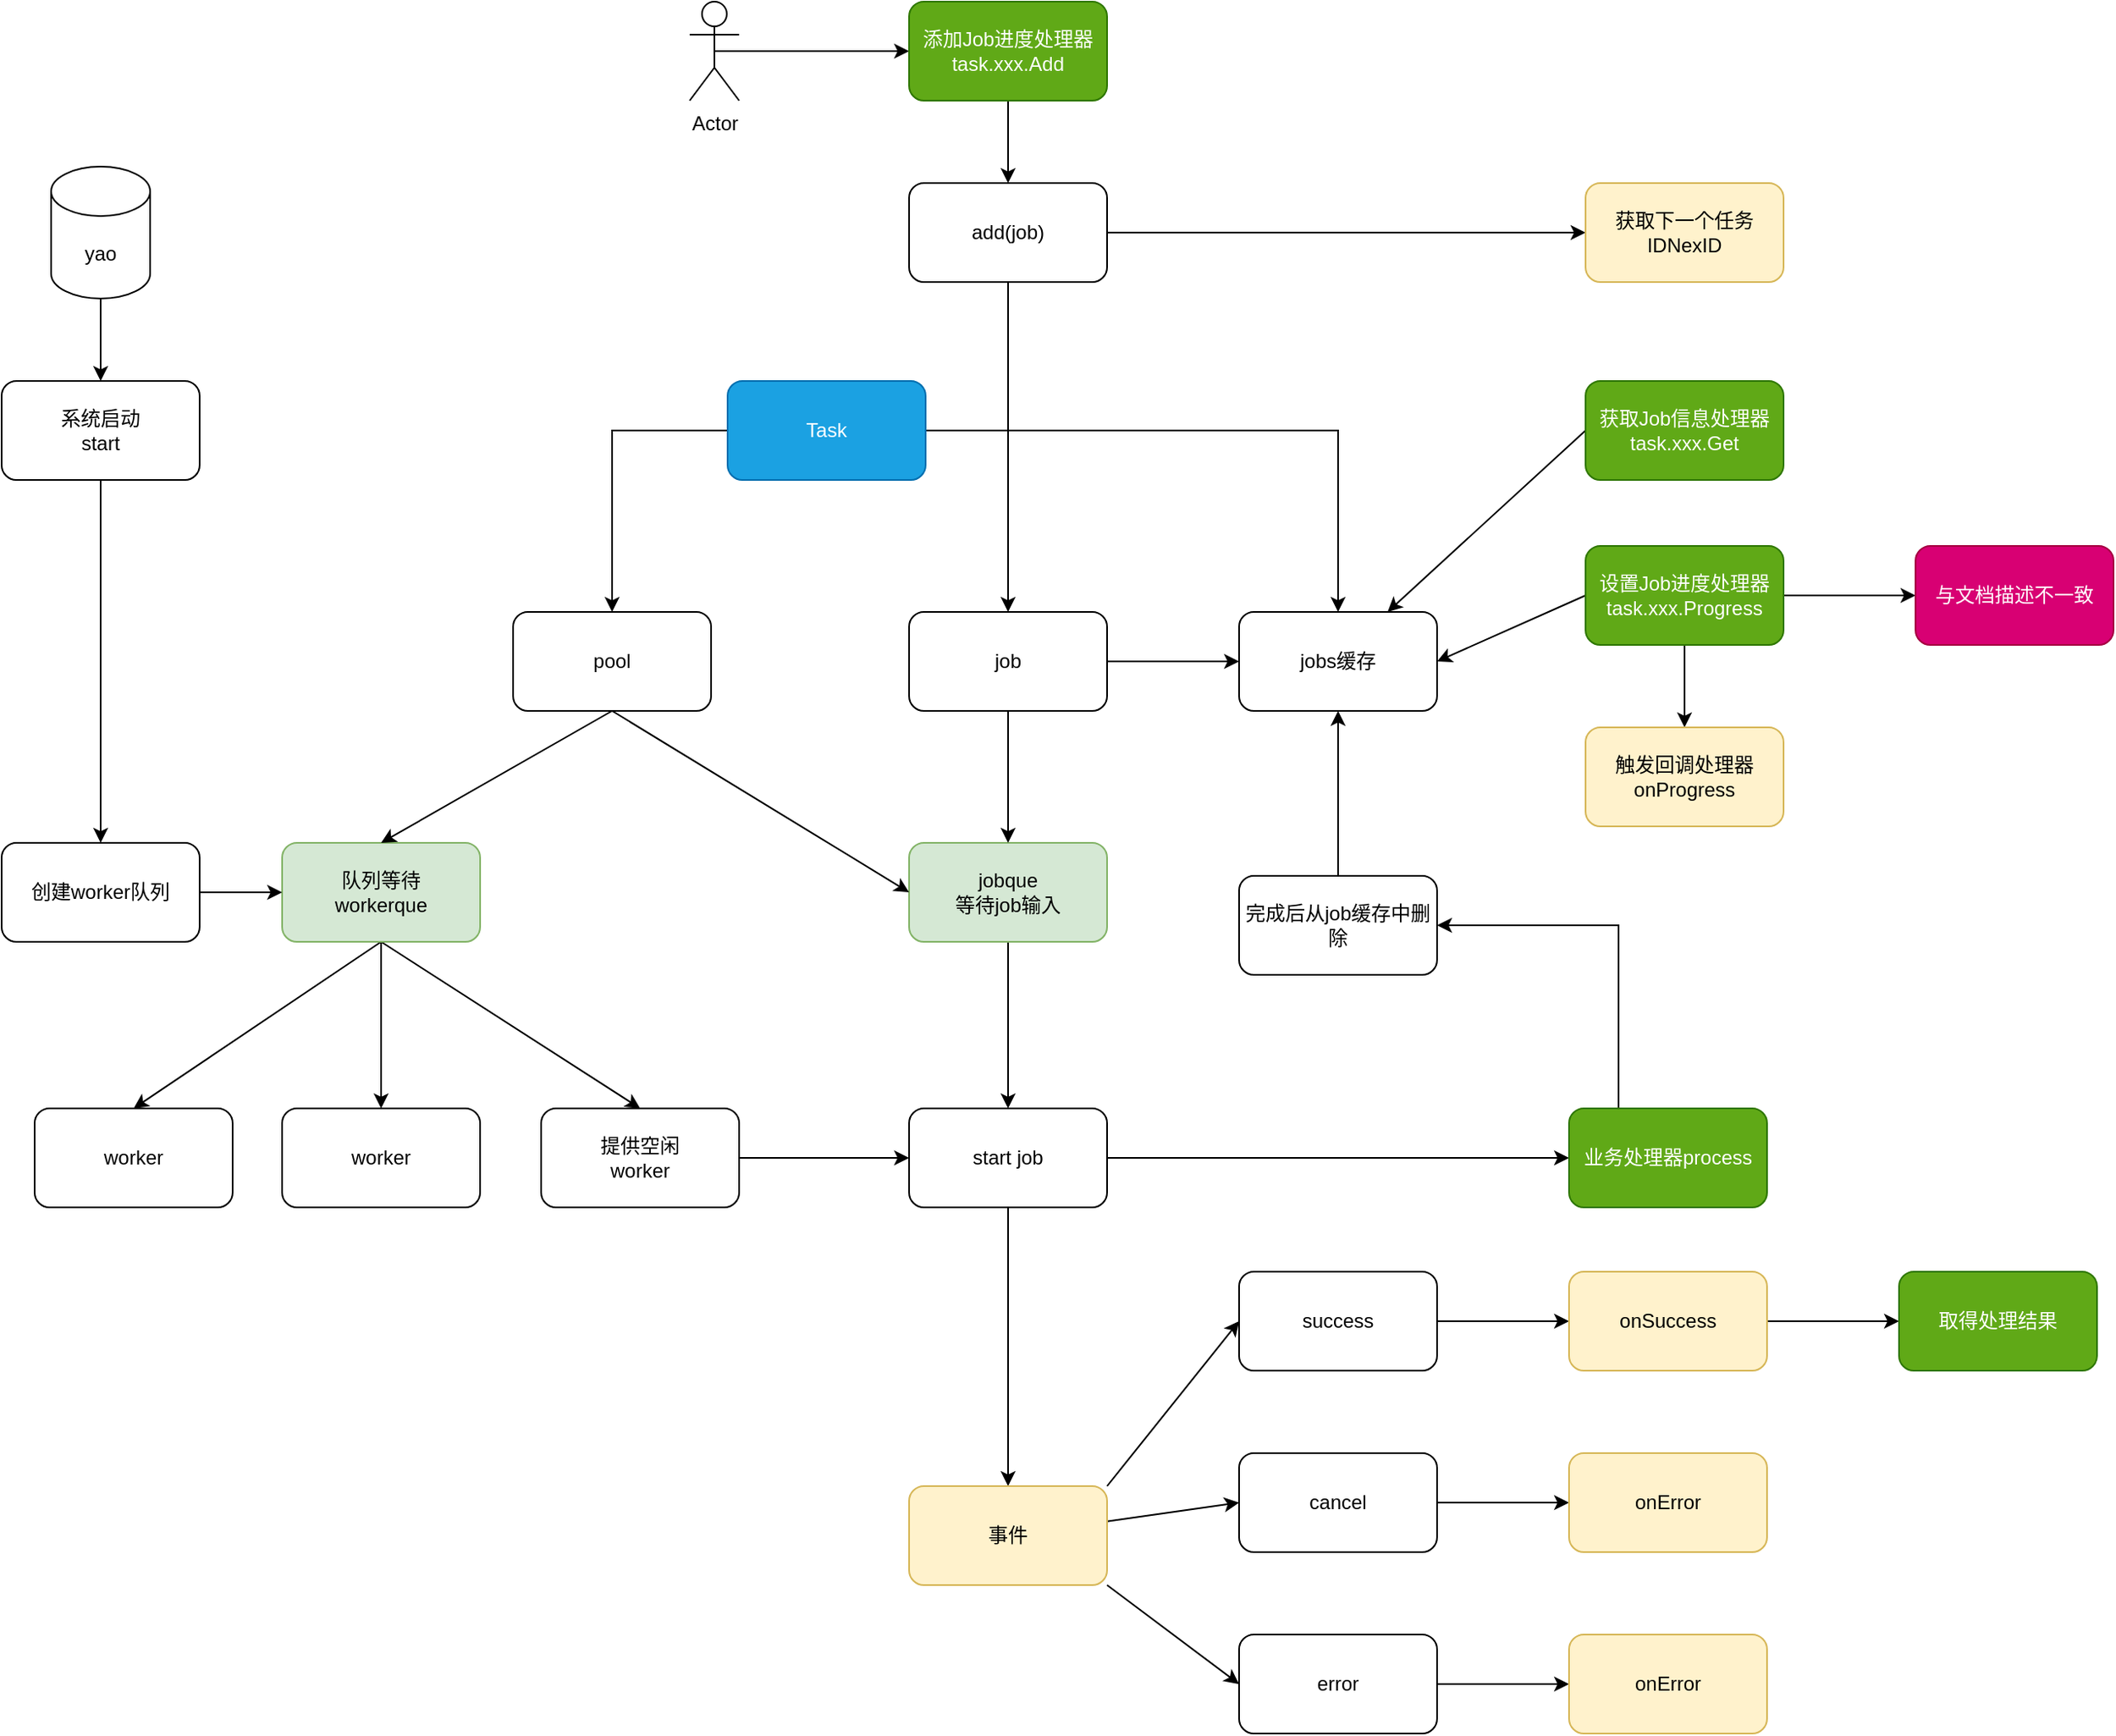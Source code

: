 <mxfile version="17.2.4" type="device"><diagram id="4Pvbvv7F4NtYoKENIcne" name="第 2 页"><mxGraphModel dx="1637" dy="31" grid="1" gridSize="10" guides="1" tooltips="1" connect="1" arrows="1" fold="1" page="1" pageScale="1" pageWidth="827" pageHeight="1169" math="0" shadow="0"><root><mxCell id="0"/><mxCell id="1" parent="0"/><mxCell id="4cshs_1-nLgspVJmsKxc-54" style="edgeStyle=none;rounded=0;orthogonalLoop=1;jettySize=auto;html=1;exitX=0.5;exitY=1;exitDx=0;exitDy=0;" edge="1" parent="1" source="4cshs_1-nLgspVJmsKxc-2" target="4cshs_1-nLgspVJmsKxc-17"><mxGeometry relative="1" as="geometry"/></mxCell><mxCell id="4cshs_1-nLgspVJmsKxc-2" value="jobque&lt;br&gt;等待job输入" style="rounded=1;whiteSpace=wrap;html=1;fillColor=#d5e8d4;strokeColor=#82b366;" vertex="1" parent="1"><mxGeometry x="670" y="1720" width="120" height="60" as="geometry"/></mxCell><mxCell id="4cshs_1-nLgspVJmsKxc-41" style="edgeStyle=none;rounded=0;orthogonalLoop=1;jettySize=auto;html=1;exitX=0.5;exitY=1;exitDx=0;exitDy=0;entryX=0.5;entryY=0;entryDx=0;entryDy=0;" edge="1" parent="1" source="4cshs_1-nLgspVJmsKxc-3" target="4cshs_1-nLgspVJmsKxc-37"><mxGeometry relative="1" as="geometry"/></mxCell><mxCell id="4cshs_1-nLgspVJmsKxc-42" style="edgeStyle=none;rounded=0;orthogonalLoop=1;jettySize=auto;html=1;exitX=0.5;exitY=1;exitDx=0;exitDy=0;entryX=0.5;entryY=0;entryDx=0;entryDy=0;" edge="1" parent="1" source="4cshs_1-nLgspVJmsKxc-3" target="4cshs_1-nLgspVJmsKxc-38"><mxGeometry relative="1" as="geometry"/></mxCell><mxCell id="4cshs_1-nLgspVJmsKxc-60" style="rounded=0;orthogonalLoop=1;jettySize=auto;html=1;exitX=0.5;exitY=1;exitDx=0;exitDy=0;entryX=0.5;entryY=0;entryDx=0;entryDy=0;" edge="1" parent="1" source="4cshs_1-nLgspVJmsKxc-3" target="4cshs_1-nLgspVJmsKxc-46"><mxGeometry relative="1" as="geometry"/></mxCell><mxCell id="4cshs_1-nLgspVJmsKxc-3" value="队列等待&lt;br&gt;workerque" style="rounded=1;whiteSpace=wrap;html=1;fillColor=#d5e8d4;strokeColor=#82b366;" vertex="1" parent="1"><mxGeometry x="290" y="1720" width="120" height="60" as="geometry"/></mxCell><mxCell id="4cshs_1-nLgspVJmsKxc-10" style="edgeStyle=orthogonalEdgeStyle;rounded=0;orthogonalLoop=1;jettySize=auto;html=1;exitX=1;exitY=0.5;exitDx=0;exitDy=0;" edge="1" parent="1" source="4cshs_1-nLgspVJmsKxc-11" target="4cshs_1-nLgspVJmsKxc-14"><mxGeometry relative="1" as="geometry"/></mxCell><mxCell id="4cshs_1-nLgspVJmsKxc-57" style="edgeStyle=orthogonalEdgeStyle;rounded=0;orthogonalLoop=1;jettySize=auto;html=1;exitX=0;exitY=0.5;exitDx=0;exitDy=0;entryX=0.5;entryY=0;entryDx=0;entryDy=0;" edge="1" parent="1" source="4cshs_1-nLgspVJmsKxc-11" target="4cshs_1-nLgspVJmsKxc-48"><mxGeometry relative="1" as="geometry"/></mxCell><mxCell id="4cshs_1-nLgspVJmsKxc-11" value="Task" style="rounded=1;whiteSpace=wrap;html=1;fillColor=#1ba1e2;strokeColor=#006EAF;fontColor=#ffffff;" vertex="1" parent="1"><mxGeometry x="560" y="1440" width="120" height="60" as="geometry"/></mxCell><mxCell id="4cshs_1-nLgspVJmsKxc-14" value="jobs缓存" style="rounded=1;whiteSpace=wrap;html=1;" vertex="1" parent="1"><mxGeometry x="870" y="1580" width="120" height="60" as="geometry"/></mxCell><mxCell id="4cshs_1-nLgspVJmsKxc-15" style="edgeStyle=none;rounded=0;orthogonalLoop=1;jettySize=auto;html=1;exitX=0.5;exitY=1;exitDx=0;exitDy=0;entryX=0.5;entryY=0;entryDx=0;entryDy=0;" edge="1" parent="1" source="4cshs_1-nLgspVJmsKxc-16" target="4cshs_1-nLgspVJmsKxc-2"><mxGeometry relative="1" as="geometry"/></mxCell><mxCell id="4cshs_1-nLgspVJmsKxc-25" style="edgeStyle=none;rounded=0;orthogonalLoop=1;jettySize=auto;html=1;exitX=1;exitY=0.5;exitDx=0;exitDy=0;" edge="1" parent="1" source="4cshs_1-nLgspVJmsKxc-16" target="4cshs_1-nLgspVJmsKxc-14"><mxGeometry relative="1" as="geometry"/></mxCell><mxCell id="4cshs_1-nLgspVJmsKxc-16" value="job" style="rounded=1;whiteSpace=wrap;html=1;" vertex="1" parent="1"><mxGeometry x="670" y="1580" width="120" height="60" as="geometry"/></mxCell><mxCell id="4cshs_1-nLgspVJmsKxc-59" value="" style="edgeStyle=orthogonalEdgeStyle;rounded=0;orthogonalLoop=1;jettySize=auto;html=1;" edge="1" parent="1" source="4cshs_1-nLgspVJmsKxc-17" target="hB2odncd2kpZhKMCAgtE-7"><mxGeometry relative="1" as="geometry"><mxPoint x="730" y="2030" as="targetPoint"/></mxGeometry></mxCell><mxCell id="hB2odncd2kpZhKMCAgtE-23" style="edgeStyle=none;rounded=0;orthogonalLoop=1;jettySize=auto;html=1;exitX=1;exitY=0.5;exitDx=0;exitDy=0;" edge="1" parent="1" source="4cshs_1-nLgspVJmsKxc-17" target="hB2odncd2kpZhKMCAgtE-22"><mxGeometry relative="1" as="geometry"/></mxCell><mxCell id="4cshs_1-nLgspVJmsKxc-17" value="start job" style="rounded=1;whiteSpace=wrap;html=1;" vertex="1" parent="1"><mxGeometry x="670" y="1881" width="120" height="60" as="geometry"/></mxCell><mxCell id="4cshs_1-nLgspVJmsKxc-35" value="" style="edgeStyle=none;rounded=0;orthogonalLoop=1;jettySize=auto;html=1;" edge="1" parent="1" source="4cshs_1-nLgspVJmsKxc-21" target="4cshs_1-nLgspVJmsKxc-34"><mxGeometry relative="1" as="geometry"/></mxCell><mxCell id="4cshs_1-nLgspVJmsKxc-21" value="系统启动&lt;br&gt;start" style="rounded=1;whiteSpace=wrap;html=1;" vertex="1" parent="1"><mxGeometry x="120" y="1440" width="120" height="60" as="geometry"/></mxCell><mxCell id="4cshs_1-nLgspVJmsKxc-27" style="edgeStyle=none;rounded=0;orthogonalLoop=1;jettySize=auto;html=1;exitX=0.5;exitY=1;exitDx=0;exitDy=0;entryX=0.5;entryY=0;entryDx=0;entryDy=0;" edge="1" parent="1" source="4cshs_1-nLgspVJmsKxc-26" target="4cshs_1-nLgspVJmsKxc-16"><mxGeometry relative="1" as="geometry"/></mxCell><mxCell id="pdy3NzXfQLCb23DnGKkb-8" style="edgeStyle=none;rounded=0;orthogonalLoop=1;jettySize=auto;html=1;exitX=1;exitY=0.5;exitDx=0;exitDy=0;" edge="1" parent="1" source="4cshs_1-nLgspVJmsKxc-26" target="hB2odncd2kpZhKMCAgtE-17"><mxGeometry relative="1" as="geometry"/></mxCell><mxCell id="4cshs_1-nLgspVJmsKxc-26" value="add(job)" style="rounded=1;whiteSpace=wrap;html=1;fillColor=default;strokeColor=default;" vertex="1" parent="1"><mxGeometry x="670" y="1320" width="120" height="60" as="geometry"/></mxCell><mxCell id="4cshs_1-nLgspVJmsKxc-30" style="edgeStyle=orthogonalEdgeStyle;rounded=0;orthogonalLoop=1;jettySize=auto;html=1;exitX=0.5;exitY=0;exitDx=0;exitDy=0;entryX=0.5;entryY=1;entryDx=0;entryDy=0;" edge="1" parent="1" source="4cshs_1-nLgspVJmsKxc-29" target="4cshs_1-nLgspVJmsKxc-14"><mxGeometry relative="1" as="geometry"/></mxCell><mxCell id="4cshs_1-nLgspVJmsKxc-29" value="完成后从job缓存中删除" style="rounded=1;whiteSpace=wrap;html=1;" vertex="1" parent="1"><mxGeometry x="870" y="1740" width="120" height="60" as="geometry"/></mxCell><mxCell id="4cshs_1-nLgspVJmsKxc-36" style="edgeStyle=none;rounded=0;orthogonalLoop=1;jettySize=auto;html=1;exitX=1;exitY=0.5;exitDx=0;exitDy=0;" edge="1" parent="1" source="4cshs_1-nLgspVJmsKxc-34" target="4cshs_1-nLgspVJmsKxc-3"><mxGeometry relative="1" as="geometry"/></mxCell><mxCell id="4cshs_1-nLgspVJmsKxc-34" value="创建worker队列" style="rounded=1;whiteSpace=wrap;html=1;" vertex="1" parent="1"><mxGeometry x="120" y="1720" width="120" height="60" as="geometry"/></mxCell><mxCell id="4cshs_1-nLgspVJmsKxc-37" value="worker" style="rounded=1;whiteSpace=wrap;html=1;" vertex="1" parent="1"><mxGeometry x="140" y="1881" width="120" height="60" as="geometry"/></mxCell><mxCell id="4cshs_1-nLgspVJmsKxc-38" value="worker" style="rounded=1;whiteSpace=wrap;html=1;" vertex="1" parent="1"><mxGeometry x="290" y="1881" width="120" height="60" as="geometry"/></mxCell><mxCell id="4cshs_1-nLgspVJmsKxc-55" style="edgeStyle=none;rounded=0;orthogonalLoop=1;jettySize=auto;html=1;exitX=1;exitY=0.5;exitDx=0;exitDy=0;entryX=0;entryY=0.5;entryDx=0;entryDy=0;" edge="1" parent="1" source="4cshs_1-nLgspVJmsKxc-46" target="4cshs_1-nLgspVJmsKxc-17"><mxGeometry relative="1" as="geometry"/></mxCell><mxCell id="4cshs_1-nLgspVJmsKxc-46" value="提供空闲&lt;br&gt;worker" style="rounded=1;whiteSpace=wrap;html=1;" vertex="1" parent="1"><mxGeometry x="447" y="1881" width="120" height="60" as="geometry"/></mxCell><mxCell id="4cshs_1-nLgspVJmsKxc-49" style="edgeStyle=none;rounded=0;orthogonalLoop=1;jettySize=auto;html=1;exitX=0.5;exitY=1;exitDx=0;exitDy=0;entryX=0;entryY=0.5;entryDx=0;entryDy=0;" edge="1" parent="1" source="4cshs_1-nLgspVJmsKxc-48" target="4cshs_1-nLgspVJmsKxc-2"><mxGeometry relative="1" as="geometry"/></mxCell><mxCell id="4cshs_1-nLgspVJmsKxc-50" style="edgeStyle=none;rounded=0;orthogonalLoop=1;jettySize=auto;html=1;exitX=0.5;exitY=1;exitDx=0;exitDy=0;entryX=0.5;entryY=0;entryDx=0;entryDy=0;" edge="1" parent="1" source="4cshs_1-nLgspVJmsKxc-48" target="4cshs_1-nLgspVJmsKxc-3"><mxGeometry relative="1" as="geometry"/></mxCell><mxCell id="4cshs_1-nLgspVJmsKxc-48" value="pool" style="rounded=1;whiteSpace=wrap;html=1;" vertex="1" parent="1"><mxGeometry x="430" y="1580" width="120" height="60" as="geometry"/></mxCell><mxCell id="hB2odncd2kpZhKMCAgtE-4" value="" style="edgeStyle=none;rounded=0;orthogonalLoop=1;jettySize=auto;html=1;entryX=0;entryY=0.5;entryDx=0;entryDy=0;" edge="1" parent="1" source="hB2odncd2kpZhKMCAgtE-7" target="hB2odncd2kpZhKMCAgtE-9"><mxGeometry relative="1" as="geometry"/></mxCell><mxCell id="hB2odncd2kpZhKMCAgtE-6" style="edgeStyle=none;rounded=0;orthogonalLoop=1;jettySize=auto;html=1;exitX=1;exitY=1;exitDx=0;exitDy=0;entryX=0;entryY=0.5;entryDx=0;entryDy=0;" edge="1" parent="1" source="hB2odncd2kpZhKMCAgtE-7" target="hB2odncd2kpZhKMCAgtE-13"><mxGeometry relative="1" as="geometry"/></mxCell><mxCell id="JQ6uscjSWjGm5q1jozxE-6" style="edgeStyle=none;rounded=0;orthogonalLoop=1;jettySize=auto;html=1;exitX=1;exitY=0;exitDx=0;exitDy=0;entryX=0;entryY=0.5;entryDx=0;entryDy=0;" edge="1" parent="1" source="hB2odncd2kpZhKMCAgtE-7" target="hB2odncd2kpZhKMCAgtE-11"><mxGeometry relative="1" as="geometry"/></mxCell><mxCell id="hB2odncd2kpZhKMCAgtE-7" value="事件" style="whiteSpace=wrap;html=1;rounded=1;fillColor=#fff2cc;strokeColor=#d6b656;" vertex="1" parent="1"><mxGeometry x="670" y="2110" width="120" height="60" as="geometry"/></mxCell><mxCell id="hB2odncd2kpZhKMCAgtE-8" value="" style="edgeStyle=none;rounded=0;orthogonalLoop=1;jettySize=auto;html=1;" edge="1" parent="1" source="hB2odncd2kpZhKMCAgtE-9" target="hB2odncd2kpZhKMCAgtE-14"><mxGeometry relative="1" as="geometry"/></mxCell><mxCell id="hB2odncd2kpZhKMCAgtE-9" value="cancel" style="whiteSpace=wrap;html=1;rounded=1;" vertex="1" parent="1"><mxGeometry x="870" y="2090" width="120" height="60" as="geometry"/></mxCell><mxCell id="hB2odncd2kpZhKMCAgtE-10" value="" style="edgeStyle=none;rounded=0;orthogonalLoop=1;jettySize=auto;html=1;" edge="1" parent="1" source="hB2odncd2kpZhKMCAgtE-11" target="hB2odncd2kpZhKMCAgtE-15"><mxGeometry relative="1" as="geometry"/></mxCell><mxCell id="hB2odncd2kpZhKMCAgtE-11" value="success" style="whiteSpace=wrap;html=1;rounded=1;" vertex="1" parent="1"><mxGeometry x="870" y="1980" width="120" height="60" as="geometry"/></mxCell><mxCell id="hB2odncd2kpZhKMCAgtE-12" value="" style="edgeStyle=none;rounded=0;orthogonalLoop=1;jettySize=auto;html=1;" edge="1" parent="1" source="hB2odncd2kpZhKMCAgtE-13" target="hB2odncd2kpZhKMCAgtE-16"><mxGeometry relative="1" as="geometry"/></mxCell><mxCell id="hB2odncd2kpZhKMCAgtE-13" value="error" style="whiteSpace=wrap;html=1;rounded=1;" vertex="1" parent="1"><mxGeometry x="870" y="2200" width="120" height="60" as="geometry"/></mxCell><mxCell id="hB2odncd2kpZhKMCAgtE-14" value="onError" style="whiteSpace=wrap;html=1;rounded=1;fillColor=#fff2cc;strokeColor=#d6b656;fontColor=default;" vertex="1" parent="1"><mxGeometry x="1070" y="2090" width="120" height="60" as="geometry"/></mxCell><mxCell id="JQ6uscjSWjGm5q1jozxE-10" value="" style="edgeStyle=none;rounded=0;orthogonalLoop=1;jettySize=auto;html=1;" edge="1" parent="1" source="hB2odncd2kpZhKMCAgtE-15" target="JQ6uscjSWjGm5q1jozxE-9"><mxGeometry relative="1" as="geometry"/></mxCell><mxCell id="hB2odncd2kpZhKMCAgtE-15" value="onSuccess" style="whiteSpace=wrap;html=1;rounded=1;fillColor=#fff2cc;strokeColor=#d6b656;fontColor=default;" vertex="1" parent="1"><mxGeometry x="1070" y="1980" width="120" height="60" as="geometry"/></mxCell><mxCell id="hB2odncd2kpZhKMCAgtE-16" value="onError" style="whiteSpace=wrap;html=1;rounded=1;fillColor=#fff2cc;strokeColor=#d6b656;fontColor=default;" vertex="1" parent="1"><mxGeometry x="1070" y="2200" width="120" height="60" as="geometry"/></mxCell><mxCell id="hB2odncd2kpZhKMCAgtE-17" value="获取下一个任务IDNexID" style="rounded=1;whiteSpace=wrap;html=1;fillColor=#fff2cc;strokeColor=#d6b656;fontColor=default;" vertex="1" parent="1"><mxGeometry x="1080" y="1320" width="120" height="60" as="geometry"/></mxCell><mxCell id="hB2odncd2kpZhKMCAgtE-21" style="edgeStyle=none;rounded=0;orthogonalLoop=1;jettySize=auto;html=1;exitX=0.5;exitY=0.5;exitDx=0;exitDy=0;exitPerimeter=0;entryX=0;entryY=0.5;entryDx=0;entryDy=0;" edge="1" parent="1" source="hB2odncd2kpZhKMCAgtE-20" target="pdy3NzXfQLCb23DnGKkb-5"><mxGeometry relative="1" as="geometry"/></mxCell><mxCell id="hB2odncd2kpZhKMCAgtE-20" value="Actor" style="shape=umlActor;verticalLabelPosition=bottom;verticalAlign=top;html=1;outlineConnect=0;" vertex="1" parent="1"><mxGeometry x="537" y="1210" width="30" height="60" as="geometry"/></mxCell><mxCell id="hB2odncd2kpZhKMCAgtE-24" style="edgeStyle=orthogonalEdgeStyle;rounded=0;orthogonalLoop=1;jettySize=auto;html=1;exitX=0.25;exitY=0;exitDx=0;exitDy=0;entryX=1;entryY=0.5;entryDx=0;entryDy=0;" edge="1" parent="1" source="hB2odncd2kpZhKMCAgtE-22" target="4cshs_1-nLgspVJmsKxc-29"><mxGeometry relative="1" as="geometry"/></mxCell><mxCell id="hB2odncd2kpZhKMCAgtE-22" value="业务处理器process" style="rounded=1;whiteSpace=wrap;html=1;fillColor=#60a917;strokeColor=#2D7600;fontColor=#ffffff;" vertex="1" parent="1"><mxGeometry x="1070" y="1881" width="120" height="60" as="geometry"/></mxCell><mxCell id="hB2odncd2kpZhKMCAgtE-26" style="edgeStyle=orthogonalEdgeStyle;rounded=0;orthogonalLoop=1;jettySize=auto;html=1;exitX=0.5;exitY=1;exitDx=0;exitDy=0;exitPerimeter=0;entryX=0.5;entryY=0;entryDx=0;entryDy=0;" edge="1" parent="1" source="hB2odncd2kpZhKMCAgtE-25" target="4cshs_1-nLgspVJmsKxc-21"><mxGeometry relative="1" as="geometry"/></mxCell><mxCell id="hB2odncd2kpZhKMCAgtE-25" value="yao" style="shape=cylinder3;whiteSpace=wrap;html=1;boundedLbl=1;backgroundOutline=1;size=15;" vertex="1" parent="1"><mxGeometry x="150" y="1310" width="60" height="80" as="geometry"/></mxCell><mxCell id="JQ6uscjSWjGm5q1jozxE-1" style="rounded=0;orthogonalLoop=1;jettySize=auto;html=1;exitX=0;exitY=0.5;exitDx=0;exitDy=0;entryX=0.75;entryY=0;entryDx=0;entryDy=0;" edge="1" parent="1" source="pdy3NzXfQLCb23DnGKkb-1" target="4cshs_1-nLgspVJmsKxc-14"><mxGeometry relative="1" as="geometry"/></mxCell><mxCell id="pdy3NzXfQLCb23DnGKkb-1" value="获取Job信息处理器task.xxx.Get" style="rounded=1;whiteSpace=wrap;html=1;fillColor=#60a917;strokeColor=#2D7600;fontColor=#ffffff;" vertex="1" parent="1"><mxGeometry x="1080" y="1440" width="120" height="60" as="geometry"/></mxCell><mxCell id="JQ6uscjSWjGm5q1jozxE-2" style="rounded=0;orthogonalLoop=1;jettySize=auto;html=1;exitX=0;exitY=0.5;exitDx=0;exitDy=0;entryX=1;entryY=0.5;entryDx=0;entryDy=0;" edge="1" parent="1" source="pdy3NzXfQLCb23DnGKkb-3" target="4cshs_1-nLgspVJmsKxc-14"><mxGeometry relative="1" as="geometry"/></mxCell><mxCell id="JQ6uscjSWjGm5q1jozxE-4" value="" style="edgeStyle=none;rounded=0;orthogonalLoop=1;jettySize=auto;html=1;" edge="1" parent="1" source="pdy3NzXfQLCb23DnGKkb-3" target="JQ6uscjSWjGm5q1jozxE-3"><mxGeometry relative="1" as="geometry"/></mxCell><mxCell id="JQ6uscjSWjGm5q1jozxE-8" value="" style="edgeStyle=none;rounded=0;orthogonalLoop=1;jettySize=auto;html=1;" edge="1" parent="1" source="pdy3NzXfQLCb23DnGKkb-3" target="JQ6uscjSWjGm5q1jozxE-7"><mxGeometry relative="1" as="geometry"/></mxCell><mxCell id="pdy3NzXfQLCb23DnGKkb-3" value="设置Job进度处理器task.xxx.Progress" style="rounded=1;whiteSpace=wrap;html=1;fillColor=#60a917;strokeColor=#2D7600;fontColor=#ffffff;" vertex="1" parent="1"><mxGeometry x="1080" y="1540" width="120" height="60" as="geometry"/></mxCell><mxCell id="pdy3NzXfQLCb23DnGKkb-6" style="edgeStyle=none;rounded=0;orthogonalLoop=1;jettySize=auto;html=1;exitX=0.5;exitY=1;exitDx=0;exitDy=0;" edge="1" parent="1" source="pdy3NzXfQLCb23DnGKkb-5" target="4cshs_1-nLgspVJmsKxc-26"><mxGeometry relative="1" as="geometry"/></mxCell><mxCell id="pdy3NzXfQLCb23DnGKkb-5" value="添加Job进度处理器&lt;br&gt;task.xxx.Add" style="rounded=1;whiteSpace=wrap;html=1;fillColor=#60a917;strokeColor=#2D7600;fontColor=#ffffff;" vertex="1" parent="1"><mxGeometry x="670" y="1210" width="120" height="60" as="geometry"/></mxCell><mxCell id="JQ6uscjSWjGm5q1jozxE-3" value="触发回调处理器&lt;br&gt;onProgress" style="rounded=1;whiteSpace=wrap;html=1;fillColor=#fff2cc;strokeColor=#d6b656;fontColor=default;" vertex="1" parent="1"><mxGeometry x="1080" y="1650" width="120" height="60" as="geometry"/></mxCell><mxCell id="JQ6uscjSWjGm5q1jozxE-7" value="与文档描述不一致" style="rounded=1;whiteSpace=wrap;html=1;fillColor=#d80073;strokeColor=#A50040;fontColor=#ffffff;" vertex="1" parent="1"><mxGeometry x="1280" y="1540" width="120" height="60" as="geometry"/></mxCell><mxCell id="JQ6uscjSWjGm5q1jozxE-9" value="取得处理结果" style="whiteSpace=wrap;html=1;rounded=1;fillColor=#60a917;strokeColor=#2D7600;fontColor=#ffffff;" vertex="1" parent="1"><mxGeometry x="1270" y="1980" width="120" height="60" as="geometry"/></mxCell></root></mxGraphModel></diagram></mxfile>